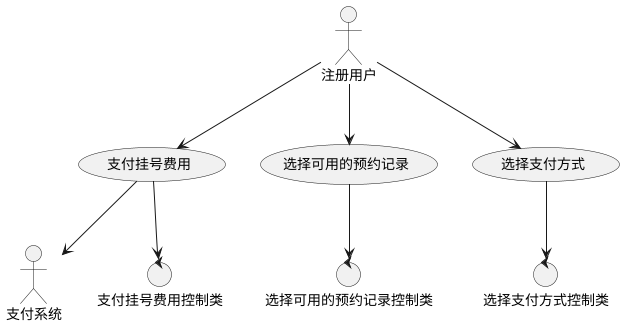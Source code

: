 @startuml
'https://plantuml.com/use-case-diagram
actor 注册用户 as user
actor 支付系统 as paySystem

usecase 支付挂号费用 as pay
usecase 选择可用的预约记录 as bookingRecord
usecase 选择支付方式 as payMethod

control 支付挂号费用控制类 as payControl
control 选择可用的预约记录控制类 as bookingRecordControl
control 选择支付方式控制类 as payMethodControl

user --> pay
pay --> payControl
user --> bookingRecord
bookingRecord --> bookingRecordControl
user --> payMethod
payMethod --> payMethodControl

pay --> paySystem

@enduml